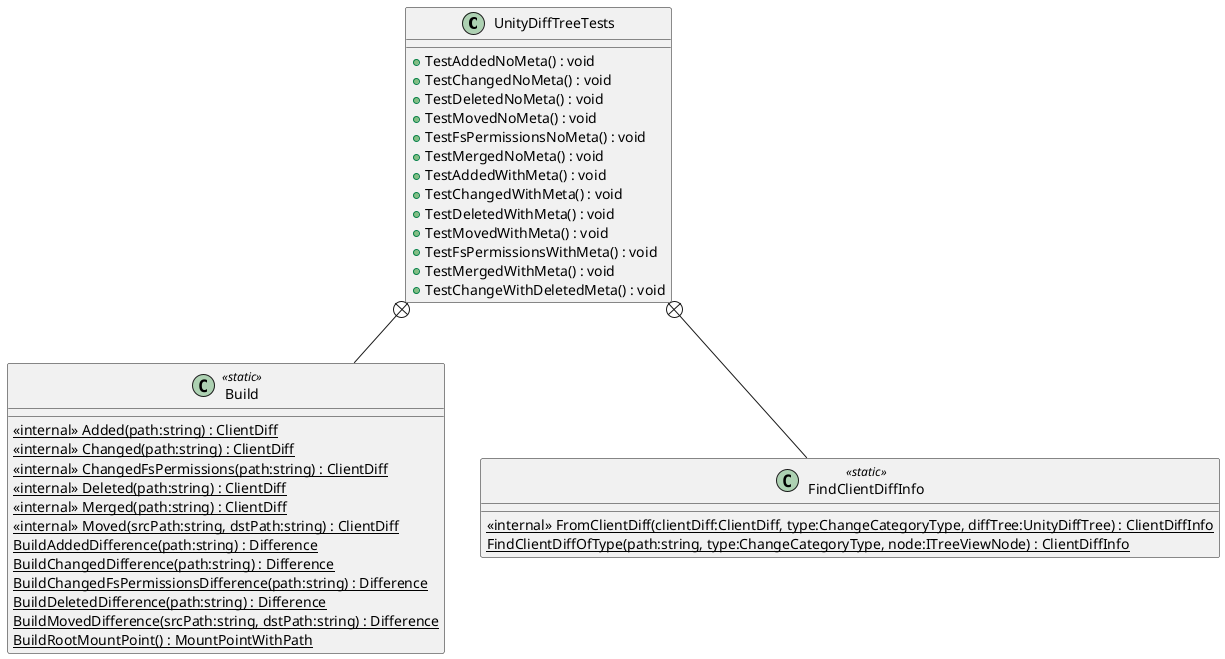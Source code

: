 @startuml
class UnityDiffTreeTests {
    + TestAddedNoMeta() : void
    + TestChangedNoMeta() : void
    + TestDeletedNoMeta() : void
    + TestMovedNoMeta() : void
    + TestFsPermissionsNoMeta() : void
    + TestMergedNoMeta() : void
    + TestAddedWithMeta() : void
    + TestChangedWithMeta() : void
    + TestDeletedWithMeta() : void
    + TestMovedWithMeta() : void
    + TestFsPermissionsWithMeta() : void
    + TestMergedWithMeta() : void
    + TestChangeWithDeletedMeta() : void
}
class Build <<static>> {
    <<internal>> {static} Added(path:string) : ClientDiff
    <<internal>> {static} Changed(path:string) : ClientDiff
    <<internal>> {static} ChangedFsPermissions(path:string) : ClientDiff
    <<internal>> {static} Deleted(path:string) : ClientDiff
    <<internal>> {static} Merged(path:string) : ClientDiff
    <<internal>> {static} Moved(srcPath:string, dstPath:string) : ClientDiff
    {static} BuildAddedDifference(path:string) : Difference
    {static} BuildChangedDifference(path:string) : Difference
    {static} BuildChangedFsPermissionsDifference(path:string) : Difference
    {static} BuildDeletedDifference(path:string) : Difference
    {static} BuildMovedDifference(srcPath:string, dstPath:string) : Difference
    {static} BuildRootMountPoint() : MountPointWithPath
}
class FindClientDiffInfo <<static>> {
    <<internal>> {static} FromClientDiff(clientDiff:ClientDiff, type:ChangeCategoryType, diffTree:UnityDiffTree) : ClientDiffInfo
    {static} FindClientDiffOfType(path:string, type:ChangeCategoryType, node:ITreeViewNode) : ClientDiffInfo
}
UnityDiffTreeTests +-- Build
UnityDiffTreeTests +-- FindClientDiffInfo
@enduml
